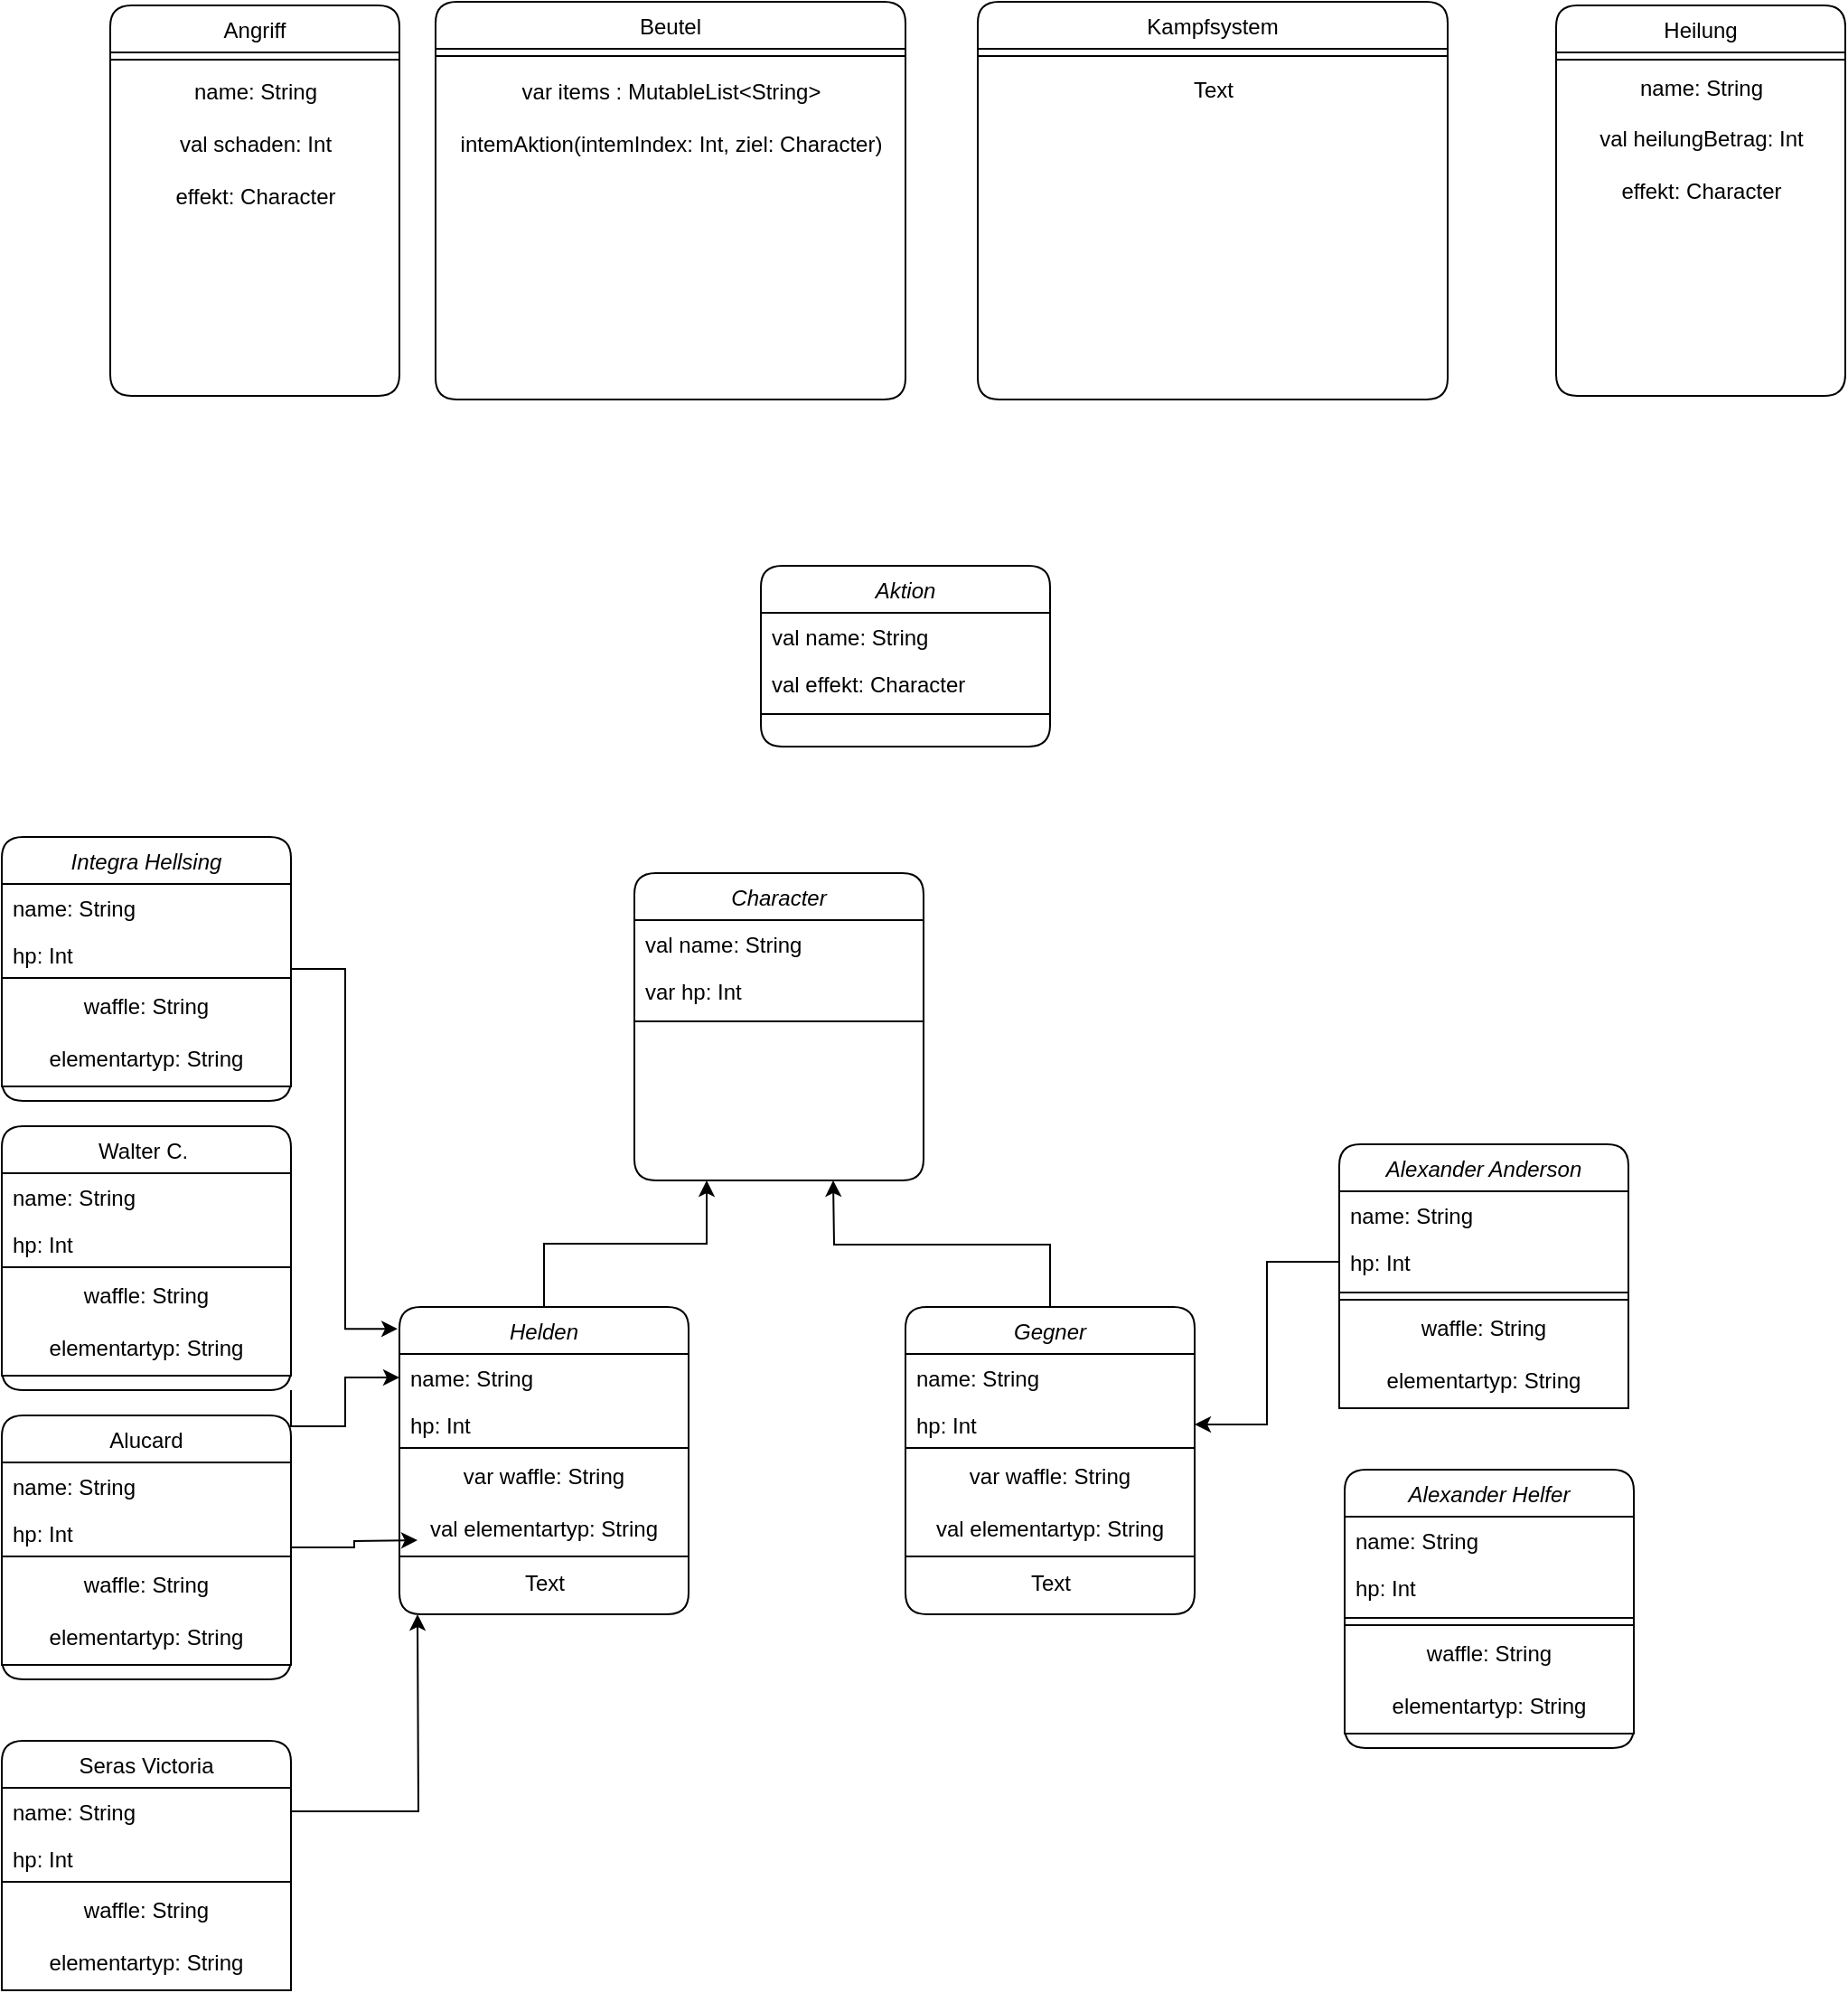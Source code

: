 <mxfile version="22.0.8" type="github">
  <diagram id="C5RBs43oDa-KdzZeNtuy" name="Page-1">
    <mxGraphModel dx="1452" dy="1936" grid="1" gridSize="10" guides="1" tooltips="1" connect="1" arrows="1" fold="1" page="1" pageScale="1" pageWidth="827" pageHeight="1169" math="0" shadow="0">
      <root>
        <mxCell id="WIyWlLk6GJQsqaUBKTNV-0" />
        <mxCell id="WIyWlLk6GJQsqaUBKTNV-1" parent="WIyWlLk6GJQsqaUBKTNV-0" />
        <mxCell id="axwaPX7g7M--netxKvBv-21" style="edgeStyle=orthogonalEdgeStyle;rounded=0;orthogonalLoop=1;jettySize=auto;html=1;entryX=0.25;entryY=1;entryDx=0;entryDy=0;" edge="1" parent="WIyWlLk6GJQsqaUBKTNV-1" source="zkfFHV4jXpPFQw0GAbJ--0" target="axwaPX7g7M--netxKvBv-12">
          <mxGeometry relative="1" as="geometry" />
        </mxCell>
        <mxCell id="zkfFHV4jXpPFQw0GAbJ--0" value="Helden" style="swimlane;fontStyle=2;align=center;verticalAlign=top;childLayout=stackLayout;horizontal=1;startSize=26;horizontalStack=0;resizeParent=1;resizeLast=0;collapsible=1;marginBottom=0;rounded=1;shadow=0;strokeWidth=1;labelBackgroundColor=none;" parent="WIyWlLk6GJQsqaUBKTNV-1" vertex="1">
          <mxGeometry x="240" y="600" width="160" height="170" as="geometry">
            <mxRectangle x="220" y="120" width="160" height="26" as="alternateBounds" />
          </mxGeometry>
        </mxCell>
        <mxCell id="zkfFHV4jXpPFQw0GAbJ--1" value="name: String&#xa;" style="text;align=left;verticalAlign=top;spacingLeft=4;spacingRight=4;overflow=hidden;rotatable=0;points=[[0,0.5],[1,0.5]];portConstraint=eastwest;labelBackgroundColor=none;rounded=1;" parent="zkfFHV4jXpPFQw0GAbJ--0" vertex="1">
          <mxGeometry y="26" width="160" height="26" as="geometry" />
        </mxCell>
        <mxCell id="zkfFHV4jXpPFQw0GAbJ--2" value="hp: Int&#xa;&#xa;var waffle: String" style="text;align=left;verticalAlign=top;spacingLeft=4;spacingRight=4;overflow=hidden;rotatable=0;points=[[0,0.5],[1,0.5]];portConstraint=eastwest;rounded=1;shadow=0;html=0;labelBackgroundColor=none;" parent="zkfFHV4jXpPFQw0GAbJ--0" vertex="1">
          <mxGeometry y="52" width="160" height="26" as="geometry" />
        </mxCell>
        <mxCell id="axwaPX7g7M--netxKvBv-44" value="var waffle: String&lt;br&gt;&lt;br&gt;val elementartyp: String" style="whiteSpace=wrap;html=1;" vertex="1" parent="zkfFHV4jXpPFQw0GAbJ--0">
          <mxGeometry y="78" width="160" height="60" as="geometry" />
        </mxCell>
        <mxCell id="axwaPX7g7M--netxKvBv-85" value="Text" style="text;html=1;align=center;verticalAlign=middle;resizable=0;points=[];autosize=1;strokeColor=none;fillColor=none;" vertex="1" parent="zkfFHV4jXpPFQw0GAbJ--0">
          <mxGeometry y="138" width="160" height="30" as="geometry" />
        </mxCell>
        <mxCell id="zkfFHV4jXpPFQw0GAbJ--6" value="Seras Victoria" style="swimlane;fontStyle=0;align=center;verticalAlign=top;childLayout=stackLayout;horizontal=1;startSize=26;horizontalStack=0;resizeParent=1;resizeLast=0;collapsible=1;marginBottom=0;rounded=1;shadow=0;strokeWidth=1;labelBackgroundColor=none;" parent="WIyWlLk6GJQsqaUBKTNV-1" vertex="1">
          <mxGeometry x="20" y="840" width="160" height="138" as="geometry">
            <mxRectangle x="130" y="380" width="160" height="26" as="alternateBounds" />
          </mxGeometry>
        </mxCell>
        <mxCell id="axwaPX7g7M--netxKvBv-19" style="edgeStyle=orthogonalEdgeStyle;rounded=0;orthogonalLoop=1;jettySize=auto;html=1;exitX=1;exitY=0.5;exitDx=0;exitDy=0;" edge="1" parent="zkfFHV4jXpPFQw0GAbJ--6" source="res7mV49smM_EFlTWd8h-96">
          <mxGeometry relative="1" as="geometry">
            <mxPoint x="230" y="-70" as="targetPoint" />
          </mxGeometry>
        </mxCell>
        <mxCell id="res7mV49smM_EFlTWd8h-96" value="name: String&#xa;" style="text;align=left;verticalAlign=top;spacingLeft=4;spacingRight=4;overflow=hidden;rotatable=0;points=[[0,0.5],[1,0.5]];portConstraint=eastwest;labelBackgroundColor=none;rounded=1;" parent="zkfFHV4jXpPFQw0GAbJ--6" vertex="1">
          <mxGeometry y="26" width="160" height="26" as="geometry" />
        </mxCell>
        <mxCell id="res7mV49smM_EFlTWd8h-97" value="hp: Int" style="text;align=left;verticalAlign=top;spacingLeft=4;spacingRight=4;overflow=hidden;rotatable=0;points=[[0,0.5],[1,0.5]];portConstraint=eastwest;rounded=1;shadow=0;html=0;labelBackgroundColor=none;" parent="zkfFHV4jXpPFQw0GAbJ--6" vertex="1">
          <mxGeometry y="52" width="160" height="26" as="geometry" />
        </mxCell>
        <mxCell id="axwaPX7g7M--netxKvBv-33" value="waffle: String&lt;br&gt;&lt;br&gt;elementartyp: String" style="whiteSpace=wrap;html=1;" vertex="1" parent="zkfFHV4jXpPFQw0GAbJ--6">
          <mxGeometry y="78" width="160" height="60" as="geometry" />
        </mxCell>
        <mxCell id="axwaPX7g7M--netxKvBv-20" style="edgeStyle=orthogonalEdgeStyle;rounded=0;orthogonalLoop=1;jettySize=auto;html=1;" edge="1" parent="WIyWlLk6GJQsqaUBKTNV-1" source="res7mV49smM_EFlTWd8h-6">
          <mxGeometry relative="1" as="geometry">
            <mxPoint x="250" y="729" as="targetPoint" />
          </mxGeometry>
        </mxCell>
        <mxCell id="res7mV49smM_EFlTWd8h-6" value="Alucard" style="swimlane;fontStyle=0;align=center;verticalAlign=top;childLayout=stackLayout;horizontal=1;startSize=26;horizontalStack=0;resizeParent=1;resizeLast=0;collapsible=1;marginBottom=0;rounded=1;shadow=0;strokeWidth=1;labelBackgroundColor=none;" parent="WIyWlLk6GJQsqaUBKTNV-1" vertex="1">
          <mxGeometry x="20" y="660" width="160" height="146" as="geometry">
            <mxRectangle x="130" y="380" width="160" height="26" as="alternateBounds" />
          </mxGeometry>
        </mxCell>
        <mxCell id="res7mV49smM_EFlTWd8h-98" value="name: String&#xa;" style="text;align=left;verticalAlign=top;spacingLeft=4;spacingRight=4;overflow=hidden;rotatable=0;points=[[0,0.5],[1,0.5]];portConstraint=eastwest;labelBackgroundColor=none;rounded=1;" parent="res7mV49smM_EFlTWd8h-6" vertex="1">
          <mxGeometry y="26" width="160" height="26" as="geometry" />
        </mxCell>
        <mxCell id="res7mV49smM_EFlTWd8h-99" value="hp: Int" style="text;align=left;verticalAlign=top;spacingLeft=4;spacingRight=4;overflow=hidden;rotatable=0;points=[[0,0.5],[1,0.5]];portConstraint=eastwest;rounded=1;shadow=0;html=0;labelBackgroundColor=none;" parent="res7mV49smM_EFlTWd8h-6" vertex="1">
          <mxGeometry y="52" width="160" height="26" as="geometry" />
        </mxCell>
        <mxCell id="axwaPX7g7M--netxKvBv-39" value="waffle: String&lt;br&gt;&lt;br&gt;elementartyp: String" style="whiteSpace=wrap;html=1;" vertex="1" parent="res7mV49smM_EFlTWd8h-6">
          <mxGeometry y="78" width="160" height="60" as="geometry" />
        </mxCell>
        <mxCell id="axwaPX7g7M--netxKvBv-17" style="edgeStyle=orthogonalEdgeStyle;rounded=0;orthogonalLoop=1;jettySize=auto;html=1;exitX=1;exitY=1;exitDx=0;exitDy=0;entryX=0;entryY=0.5;entryDx=0;entryDy=0;" edge="1" parent="WIyWlLk6GJQsqaUBKTNV-1" source="res7mV49smM_EFlTWd8h-12" target="zkfFHV4jXpPFQw0GAbJ--1">
          <mxGeometry relative="1" as="geometry" />
        </mxCell>
        <mxCell id="res7mV49smM_EFlTWd8h-12" value="Walter C. " style="swimlane;fontStyle=0;align=center;verticalAlign=top;childLayout=stackLayout;horizontal=1;startSize=26;horizontalStack=0;resizeParent=1;resizeLast=0;collapsible=1;marginBottom=0;rounded=1;shadow=0;strokeWidth=1;labelBackgroundColor=none;" parent="WIyWlLk6GJQsqaUBKTNV-1" vertex="1">
          <mxGeometry x="20" y="500" width="160" height="146" as="geometry">
            <mxRectangle x="130" y="380" width="160" height="26" as="alternateBounds" />
          </mxGeometry>
        </mxCell>
        <mxCell id="res7mV49smM_EFlTWd8h-100" value="name: String&#xa;" style="text;align=left;verticalAlign=top;spacingLeft=4;spacingRight=4;overflow=hidden;rotatable=0;points=[[0,0.5],[1,0.5]];portConstraint=eastwest;labelBackgroundColor=none;rounded=1;" parent="res7mV49smM_EFlTWd8h-12" vertex="1">
          <mxGeometry y="26" width="160" height="26" as="geometry" />
        </mxCell>
        <mxCell id="res7mV49smM_EFlTWd8h-101" value="hp: Int" style="text;align=left;verticalAlign=top;spacingLeft=4;spacingRight=4;overflow=hidden;rotatable=0;points=[[0,0.5],[1,0.5]];portConstraint=eastwest;rounded=1;shadow=0;html=0;labelBackgroundColor=none;" parent="res7mV49smM_EFlTWd8h-12" vertex="1">
          <mxGeometry y="52" width="160" height="26" as="geometry" />
        </mxCell>
        <mxCell id="axwaPX7g7M--netxKvBv-40" value="waffle: String&lt;br&gt;&lt;br&gt;elementartyp: String" style="whiteSpace=wrap;html=1;" vertex="1" parent="res7mV49smM_EFlTWd8h-12">
          <mxGeometry y="78" width="160" height="60" as="geometry" />
        </mxCell>
        <mxCell id="res7mV49smM_EFlTWd8h-54" value="Alexander Anderson" style="swimlane;fontStyle=2;align=center;verticalAlign=top;childLayout=stackLayout;horizontal=1;startSize=26;horizontalStack=0;resizeParent=1;resizeLast=0;collapsible=1;marginBottom=0;rounded=1;shadow=0;strokeWidth=1;labelBackgroundColor=none;" parent="WIyWlLk6GJQsqaUBKTNV-1" vertex="1">
          <mxGeometry x="760" y="510" width="160" height="146" as="geometry">
            <mxRectangle x="220" y="120" width="160" height="26" as="alternateBounds" />
          </mxGeometry>
        </mxCell>
        <mxCell id="res7mV49smM_EFlTWd8h-105" value="name: String&#xa;" style="text;align=left;verticalAlign=top;spacingLeft=4;spacingRight=4;overflow=hidden;rotatable=0;points=[[0,0.5],[1,0.5]];portConstraint=eastwest;labelBackgroundColor=none;rounded=1;" parent="res7mV49smM_EFlTWd8h-54" vertex="1">
          <mxGeometry y="26" width="160" height="26" as="geometry" />
        </mxCell>
        <mxCell id="res7mV49smM_EFlTWd8h-106" value="hp: Int" style="text;align=left;verticalAlign=top;spacingLeft=4;spacingRight=4;overflow=hidden;rotatable=0;points=[[0,0.5],[1,0.5]];portConstraint=eastwest;rounded=1;shadow=0;html=0;labelBackgroundColor=none;" parent="res7mV49smM_EFlTWd8h-54" vertex="1">
          <mxGeometry y="52" width="160" height="26" as="geometry" />
        </mxCell>
        <mxCell id="res7mV49smM_EFlTWd8h-58" value="" style="line;html=1;strokeWidth=1;align=left;verticalAlign=middle;spacingTop=-1;spacingLeft=3;spacingRight=3;rotatable=0;labelPosition=right;points=[];portConstraint=eastwest;labelBackgroundColor=none;rounded=1;" parent="res7mV49smM_EFlTWd8h-54" vertex="1">
          <mxGeometry y="78" width="160" height="8" as="geometry" />
        </mxCell>
        <mxCell id="axwaPX7g7M--netxKvBv-42" value="waffle: String&lt;br&gt;&lt;br&gt;elementartyp: String" style="whiteSpace=wrap;html=1;" vertex="1" parent="res7mV49smM_EFlTWd8h-54">
          <mxGeometry y="86" width="160" height="60" as="geometry" />
        </mxCell>
        <mxCell id="res7mV49smM_EFlTWd8h-88" value="Integra Hellsing" style="swimlane;fontStyle=2;align=center;verticalAlign=top;childLayout=stackLayout;horizontal=1;startSize=26;horizontalStack=0;resizeParent=1;resizeLast=0;collapsible=1;marginBottom=0;rounded=1;shadow=0;strokeWidth=1;labelBackgroundColor=none;" parent="WIyWlLk6GJQsqaUBKTNV-1" vertex="1">
          <mxGeometry x="20" y="340" width="160" height="146" as="geometry">
            <mxRectangle x="220" y="120" width="160" height="26" as="alternateBounds" />
          </mxGeometry>
        </mxCell>
        <mxCell id="res7mV49smM_EFlTWd8h-89" value="name: String&#xa;" style="text;align=left;verticalAlign=top;spacingLeft=4;spacingRight=4;overflow=hidden;rotatable=0;points=[[0,0.5],[1,0.5]];portConstraint=eastwest;labelBackgroundColor=none;rounded=1;" parent="res7mV49smM_EFlTWd8h-88" vertex="1">
          <mxGeometry y="26" width="160" height="26" as="geometry" />
        </mxCell>
        <mxCell id="res7mV49smM_EFlTWd8h-90" value="hp: Int&#xa;&#xa;var waffle: String&#xa;&#xa;val elementartyp: String" style="text;align=left;verticalAlign=top;spacingLeft=4;spacingRight=4;overflow=hidden;rotatable=0;points=[[0,0.5],[1,0.5]];portConstraint=eastwest;rounded=1;shadow=0;html=0;labelBackgroundColor=none;" parent="res7mV49smM_EFlTWd8h-88" vertex="1">
          <mxGeometry y="52" width="160" height="26" as="geometry" />
        </mxCell>
        <mxCell id="axwaPX7g7M--netxKvBv-41" value="waffle: String&lt;br&gt;&lt;br&gt;elementartyp: String" style="whiteSpace=wrap;html=1;" vertex="1" parent="res7mV49smM_EFlTWd8h-88">
          <mxGeometry y="78" width="160" height="60" as="geometry" />
        </mxCell>
        <mxCell id="res7mV49smM_EFlTWd8h-115" value="Alexander Helfer" style="swimlane;fontStyle=2;align=center;verticalAlign=top;childLayout=stackLayout;horizontal=1;startSize=26;horizontalStack=0;resizeParent=1;resizeLast=0;collapsible=1;marginBottom=0;rounded=1;shadow=0;strokeWidth=1;labelBackgroundColor=none;" parent="WIyWlLk6GJQsqaUBKTNV-1" vertex="1">
          <mxGeometry x="763" y="690" width="160" height="154" as="geometry">
            <mxRectangle x="220" y="120" width="160" height="26" as="alternateBounds" />
          </mxGeometry>
        </mxCell>
        <mxCell id="res7mV49smM_EFlTWd8h-117" value="name: String&#xa;" style="text;align=left;verticalAlign=top;spacingLeft=4;spacingRight=4;overflow=hidden;rotatable=0;points=[[0,0.5],[1,0.5]];portConstraint=eastwest;labelBackgroundColor=none;rounded=1;" parent="res7mV49smM_EFlTWd8h-115" vertex="1">
          <mxGeometry y="26" width="160" height="26" as="geometry" />
        </mxCell>
        <mxCell id="res7mV49smM_EFlTWd8h-118" value="hp: Int" style="text;align=left;verticalAlign=top;spacingLeft=4;spacingRight=4;overflow=hidden;rotatable=0;points=[[0,0.5],[1,0.5]];portConstraint=eastwest;rounded=1;shadow=0;html=0;labelBackgroundColor=none;" parent="res7mV49smM_EFlTWd8h-115" vertex="1">
          <mxGeometry y="52" width="160" height="26" as="geometry" />
        </mxCell>
        <mxCell id="res7mV49smM_EFlTWd8h-119" value="" style="line;html=1;strokeWidth=1;align=left;verticalAlign=middle;spacingTop=-1;spacingLeft=3;spacingRight=3;rotatable=0;labelPosition=right;points=[];portConstraint=eastwest;labelBackgroundColor=none;rounded=1;" parent="res7mV49smM_EFlTWd8h-115" vertex="1">
          <mxGeometry y="78" width="160" height="8" as="geometry" />
        </mxCell>
        <mxCell id="axwaPX7g7M--netxKvBv-43" value="waffle: String&lt;br&gt;&lt;br&gt;elementartyp: String" style="whiteSpace=wrap;html=1;" vertex="1" parent="res7mV49smM_EFlTWd8h-115">
          <mxGeometry y="86" width="160" height="60" as="geometry" />
        </mxCell>
        <mxCell id="axwaPX7g7M--netxKvBv-22" style="edgeStyle=orthogonalEdgeStyle;rounded=0;orthogonalLoop=1;jettySize=auto;html=1;exitX=0.5;exitY=0;exitDx=0;exitDy=0;" edge="1" parent="WIyWlLk6GJQsqaUBKTNV-1" source="axwaPX7g7M--netxKvBv-8">
          <mxGeometry relative="1" as="geometry">
            <mxPoint x="480" y="530" as="targetPoint" />
          </mxGeometry>
        </mxCell>
        <mxCell id="axwaPX7g7M--netxKvBv-8" value="Gegner" style="swimlane;fontStyle=2;align=center;verticalAlign=top;childLayout=stackLayout;horizontal=1;startSize=26;horizontalStack=0;resizeParent=1;resizeLast=0;collapsible=1;marginBottom=0;rounded=1;shadow=0;strokeWidth=1;labelBackgroundColor=none;" vertex="1" parent="WIyWlLk6GJQsqaUBKTNV-1">
          <mxGeometry x="520" y="600" width="160" height="170" as="geometry">
            <mxRectangle x="220" y="120" width="160" height="26" as="alternateBounds" />
          </mxGeometry>
        </mxCell>
        <mxCell id="axwaPX7g7M--netxKvBv-9" value="name: String&#xa;" style="text;align=left;verticalAlign=top;spacingLeft=4;spacingRight=4;overflow=hidden;rotatable=0;points=[[0,0.5],[1,0.5]];portConstraint=eastwest;labelBackgroundColor=none;rounded=1;" vertex="1" parent="axwaPX7g7M--netxKvBv-8">
          <mxGeometry y="26" width="160" height="26" as="geometry" />
        </mxCell>
        <mxCell id="axwaPX7g7M--netxKvBv-10" value="hp: Int" style="text;align=left;verticalAlign=top;spacingLeft=4;spacingRight=4;overflow=hidden;rotatable=0;points=[[0,0.5],[1,0.5]];portConstraint=eastwest;rounded=1;shadow=0;html=0;labelBackgroundColor=none;" vertex="1" parent="axwaPX7g7M--netxKvBv-8">
          <mxGeometry y="52" width="160" height="26" as="geometry" />
        </mxCell>
        <mxCell id="axwaPX7g7M--netxKvBv-45" value="var waffle: String&lt;br&gt;&lt;br&gt;val elementartyp: String" style="whiteSpace=wrap;html=1;" vertex="1" parent="axwaPX7g7M--netxKvBv-8">
          <mxGeometry y="78" width="160" height="60" as="geometry" />
        </mxCell>
        <mxCell id="axwaPX7g7M--netxKvBv-86" value="Text" style="text;html=1;align=center;verticalAlign=middle;resizable=0;points=[];autosize=1;strokeColor=none;fillColor=none;" vertex="1" parent="axwaPX7g7M--netxKvBv-8">
          <mxGeometry y="138" width="160" height="30" as="geometry" />
        </mxCell>
        <mxCell id="axwaPX7g7M--netxKvBv-12" value="Character" style="swimlane;fontStyle=2;align=center;verticalAlign=top;childLayout=stackLayout;horizontal=1;startSize=26;horizontalStack=0;resizeParent=1;resizeLast=0;collapsible=1;marginBottom=0;rounded=1;shadow=0;strokeWidth=1;labelBackgroundColor=none;" vertex="1" parent="WIyWlLk6GJQsqaUBKTNV-1">
          <mxGeometry x="370" y="360" width="160" height="170" as="geometry">
            <mxRectangle x="220" y="120" width="160" height="26" as="alternateBounds" />
          </mxGeometry>
        </mxCell>
        <mxCell id="axwaPX7g7M--netxKvBv-13" value="val name: String&#xa;" style="text;align=left;verticalAlign=top;spacingLeft=4;spacingRight=4;overflow=hidden;rotatable=0;points=[[0,0.5],[1,0.5]];portConstraint=eastwest;labelBackgroundColor=none;rounded=1;" vertex="1" parent="axwaPX7g7M--netxKvBv-12">
          <mxGeometry y="26" width="160" height="26" as="geometry" />
        </mxCell>
        <mxCell id="axwaPX7g7M--netxKvBv-14" value="var hp: Int" style="text;align=left;verticalAlign=top;spacingLeft=4;spacingRight=4;overflow=hidden;rotatable=0;points=[[0,0.5],[1,0.5]];portConstraint=eastwest;rounded=1;shadow=0;html=0;labelBackgroundColor=none;" vertex="1" parent="axwaPX7g7M--netxKvBv-12">
          <mxGeometry y="52" width="160" height="26" as="geometry" />
        </mxCell>
        <mxCell id="axwaPX7g7M--netxKvBv-15" value="" style="line;html=1;strokeWidth=1;align=left;verticalAlign=middle;spacingTop=-1;spacingLeft=3;spacingRight=3;rotatable=0;labelPosition=right;points=[];portConstraint=eastwest;labelBackgroundColor=none;rounded=1;" vertex="1" parent="axwaPX7g7M--netxKvBv-12">
          <mxGeometry y="78" width="160" height="8" as="geometry" />
        </mxCell>
        <mxCell id="axwaPX7g7M--netxKvBv-16" style="edgeStyle=orthogonalEdgeStyle;rounded=0;orthogonalLoop=1;jettySize=auto;html=1;entryX=-0.006;entryY=0.071;entryDx=0;entryDy=0;entryPerimeter=0;" edge="1" parent="WIyWlLk6GJQsqaUBKTNV-1" source="res7mV49smM_EFlTWd8h-88" target="zkfFHV4jXpPFQw0GAbJ--0">
          <mxGeometry relative="1" as="geometry" />
        </mxCell>
        <mxCell id="axwaPX7g7M--netxKvBv-23" style="edgeStyle=orthogonalEdgeStyle;rounded=0;orthogonalLoop=1;jettySize=auto;html=1;entryX=1;entryY=0.5;entryDx=0;entryDy=0;" edge="1" parent="WIyWlLk6GJQsqaUBKTNV-1" source="res7mV49smM_EFlTWd8h-106" target="axwaPX7g7M--netxKvBv-10">
          <mxGeometry relative="1" as="geometry" />
        </mxCell>
        <mxCell id="axwaPX7g7M--netxKvBv-47" value="Beutel" style="swimlane;fontStyle=0;align=center;verticalAlign=top;childLayout=stackLayout;horizontal=1;startSize=26;horizontalStack=0;resizeParent=1;resizeLast=0;collapsible=1;marginBottom=0;rounded=1;shadow=0;strokeWidth=1;labelBackgroundColor=none;" vertex="1" parent="WIyWlLk6GJQsqaUBKTNV-1">
          <mxGeometry x="260" y="-122" width="260" height="220" as="geometry">
            <mxRectangle x="550" y="140" width="160" height="26" as="alternateBounds" />
          </mxGeometry>
        </mxCell>
        <mxCell id="axwaPX7g7M--netxKvBv-48" value="" style="line;html=1;strokeWidth=1;align=left;verticalAlign=middle;spacingTop=-1;spacingLeft=3;spacingRight=3;rotatable=0;labelPosition=right;points=[];portConstraint=eastwest;labelBackgroundColor=none;rounded=1;" vertex="1" parent="axwaPX7g7M--netxKvBv-47">
          <mxGeometry y="26" width="260" height="8" as="geometry" />
        </mxCell>
        <mxCell id="axwaPX7g7M--netxKvBv-77" value="var items : MutableList&amp;lt;String&amp;gt;&lt;br&gt;&lt;br&gt;intemAktion(intemIndex: Int, ziel: Character)" style="text;html=1;align=center;verticalAlign=middle;resizable=0;points=[];autosize=1;strokeColor=none;fillColor=none;" vertex="1" parent="axwaPX7g7M--netxKvBv-47">
          <mxGeometry y="34" width="260" height="60" as="geometry" />
        </mxCell>
        <mxCell id="axwaPX7g7M--netxKvBv-55" value="Heilung" style="swimlane;fontStyle=0;align=center;verticalAlign=top;childLayout=stackLayout;horizontal=1;startSize=26;horizontalStack=0;resizeParent=1;resizeLast=0;collapsible=1;marginBottom=0;rounded=1;shadow=0;strokeWidth=1;labelBackgroundColor=none;" vertex="1" parent="WIyWlLk6GJQsqaUBKTNV-1">
          <mxGeometry x="880" y="-120" width="160" height="216" as="geometry">
            <mxRectangle x="550" y="140" width="160" height="26" as="alternateBounds" />
          </mxGeometry>
        </mxCell>
        <mxCell id="axwaPX7g7M--netxKvBv-56" value="" style="line;html=1;strokeWidth=1;align=left;verticalAlign=middle;spacingTop=-1;spacingLeft=3;spacingRight=3;rotatable=0;labelPosition=right;points=[];portConstraint=eastwest;labelBackgroundColor=none;rounded=1;" vertex="1" parent="axwaPX7g7M--netxKvBv-55">
          <mxGeometry y="26" width="160" height="8" as="geometry" />
        </mxCell>
        <mxCell id="axwaPX7g7M--netxKvBv-75" value="name: String&lt;br&gt;&lt;br&gt;val heilungBetrag: Int&lt;br&gt;&lt;br&gt;effekt: Character" style="text;html=1;align=center;verticalAlign=middle;resizable=0;points=[];autosize=1;strokeColor=none;fillColor=none;" vertex="1" parent="axwaPX7g7M--netxKvBv-55">
          <mxGeometry y="34" width="160" height="80" as="geometry" />
        </mxCell>
        <mxCell id="axwaPX7g7M--netxKvBv-59" value="Angriff" style="swimlane;fontStyle=0;align=center;verticalAlign=top;childLayout=stackLayout;horizontal=1;startSize=26;horizontalStack=0;resizeParent=1;resizeLast=0;collapsible=1;marginBottom=0;rounded=1;shadow=0;strokeWidth=1;labelBackgroundColor=none;" vertex="1" parent="WIyWlLk6GJQsqaUBKTNV-1">
          <mxGeometry x="80" y="-120" width="160" height="216" as="geometry">
            <mxRectangle x="550" y="140" width="160" height="26" as="alternateBounds" />
          </mxGeometry>
        </mxCell>
        <mxCell id="axwaPX7g7M--netxKvBv-60" value="" style="line;html=1;strokeWidth=1;align=left;verticalAlign=middle;spacingTop=-1;spacingLeft=3;spacingRight=3;rotatable=0;labelPosition=right;points=[];portConstraint=eastwest;labelBackgroundColor=none;rounded=1;" vertex="1" parent="axwaPX7g7M--netxKvBv-59">
          <mxGeometry y="26" width="160" height="8" as="geometry" />
        </mxCell>
        <mxCell id="axwaPX7g7M--netxKvBv-78" value="name: String&lt;br&gt;&lt;br&gt;val schaden: Int&lt;br&gt;&lt;br&gt;effekt: Character&lt;br&gt;&lt;br&gt;" style="text;html=1;align=center;verticalAlign=middle;resizable=0;points=[];autosize=1;strokeColor=none;fillColor=none;" vertex="1" parent="axwaPX7g7M--netxKvBv-59">
          <mxGeometry y="34" width="160" height="100" as="geometry" />
        </mxCell>
        <mxCell id="axwaPX7g7M--netxKvBv-63" value="Aktion" style="swimlane;fontStyle=2;align=center;verticalAlign=top;childLayout=stackLayout;horizontal=1;startSize=26;horizontalStack=0;resizeParent=1;resizeLast=0;collapsible=1;marginBottom=0;rounded=1;shadow=0;strokeWidth=1;labelBackgroundColor=none;" vertex="1" parent="WIyWlLk6GJQsqaUBKTNV-1">
          <mxGeometry x="440" y="190" width="160" height="100" as="geometry">
            <mxRectangle x="220" y="120" width="160" height="26" as="alternateBounds" />
          </mxGeometry>
        </mxCell>
        <mxCell id="axwaPX7g7M--netxKvBv-64" value="val name: String&#xa;" style="text;align=left;verticalAlign=top;spacingLeft=4;spacingRight=4;overflow=hidden;rotatable=0;points=[[0,0.5],[1,0.5]];portConstraint=eastwest;labelBackgroundColor=none;rounded=1;" vertex="1" parent="axwaPX7g7M--netxKvBv-63">
          <mxGeometry y="26" width="160" height="26" as="geometry" />
        </mxCell>
        <mxCell id="axwaPX7g7M--netxKvBv-65" value="val effekt: Character" style="text;align=left;verticalAlign=top;spacingLeft=4;spacingRight=4;overflow=hidden;rotatable=0;points=[[0,0.5],[1,0.5]];portConstraint=eastwest;rounded=1;shadow=0;html=0;labelBackgroundColor=none;" vertex="1" parent="axwaPX7g7M--netxKvBv-63">
          <mxGeometry y="52" width="160" height="26" as="geometry" />
        </mxCell>
        <mxCell id="axwaPX7g7M--netxKvBv-66" value="" style="line;html=1;strokeWidth=1;align=left;verticalAlign=middle;spacingTop=-1;spacingLeft=3;spacingRight=3;rotatable=0;labelPosition=right;points=[];portConstraint=eastwest;labelBackgroundColor=none;rounded=1;" vertex="1" parent="axwaPX7g7M--netxKvBv-63">
          <mxGeometry y="78" width="160" height="8" as="geometry" />
        </mxCell>
        <mxCell id="axwaPX7g7M--netxKvBv-80" value="Kampfsystem" style="swimlane;fontStyle=0;align=center;verticalAlign=top;childLayout=stackLayout;horizontal=1;startSize=26;horizontalStack=0;resizeParent=1;resizeLast=0;collapsible=1;marginBottom=0;rounded=1;shadow=0;strokeWidth=1;labelBackgroundColor=none;" vertex="1" parent="WIyWlLk6GJQsqaUBKTNV-1">
          <mxGeometry x="560" y="-122" width="260" height="220" as="geometry">
            <mxRectangle x="550" y="140" width="160" height="26" as="alternateBounds" />
          </mxGeometry>
        </mxCell>
        <mxCell id="axwaPX7g7M--netxKvBv-81" value="" style="line;html=1;strokeWidth=1;align=left;verticalAlign=middle;spacingTop=-1;spacingLeft=3;spacingRight=3;rotatable=0;labelPosition=right;points=[];portConstraint=eastwest;labelBackgroundColor=none;rounded=1;" vertex="1" parent="axwaPX7g7M--netxKvBv-80">
          <mxGeometry y="26" width="260" height="8" as="geometry" />
        </mxCell>
        <mxCell id="axwaPX7g7M--netxKvBv-82" value="Text" style="text;html=1;align=center;verticalAlign=middle;resizable=0;points=[];autosize=1;strokeColor=none;fillColor=none;" vertex="1" parent="axwaPX7g7M--netxKvBv-80">
          <mxGeometry y="34" width="260" height="30" as="geometry" />
        </mxCell>
      </root>
    </mxGraphModel>
  </diagram>
</mxfile>

